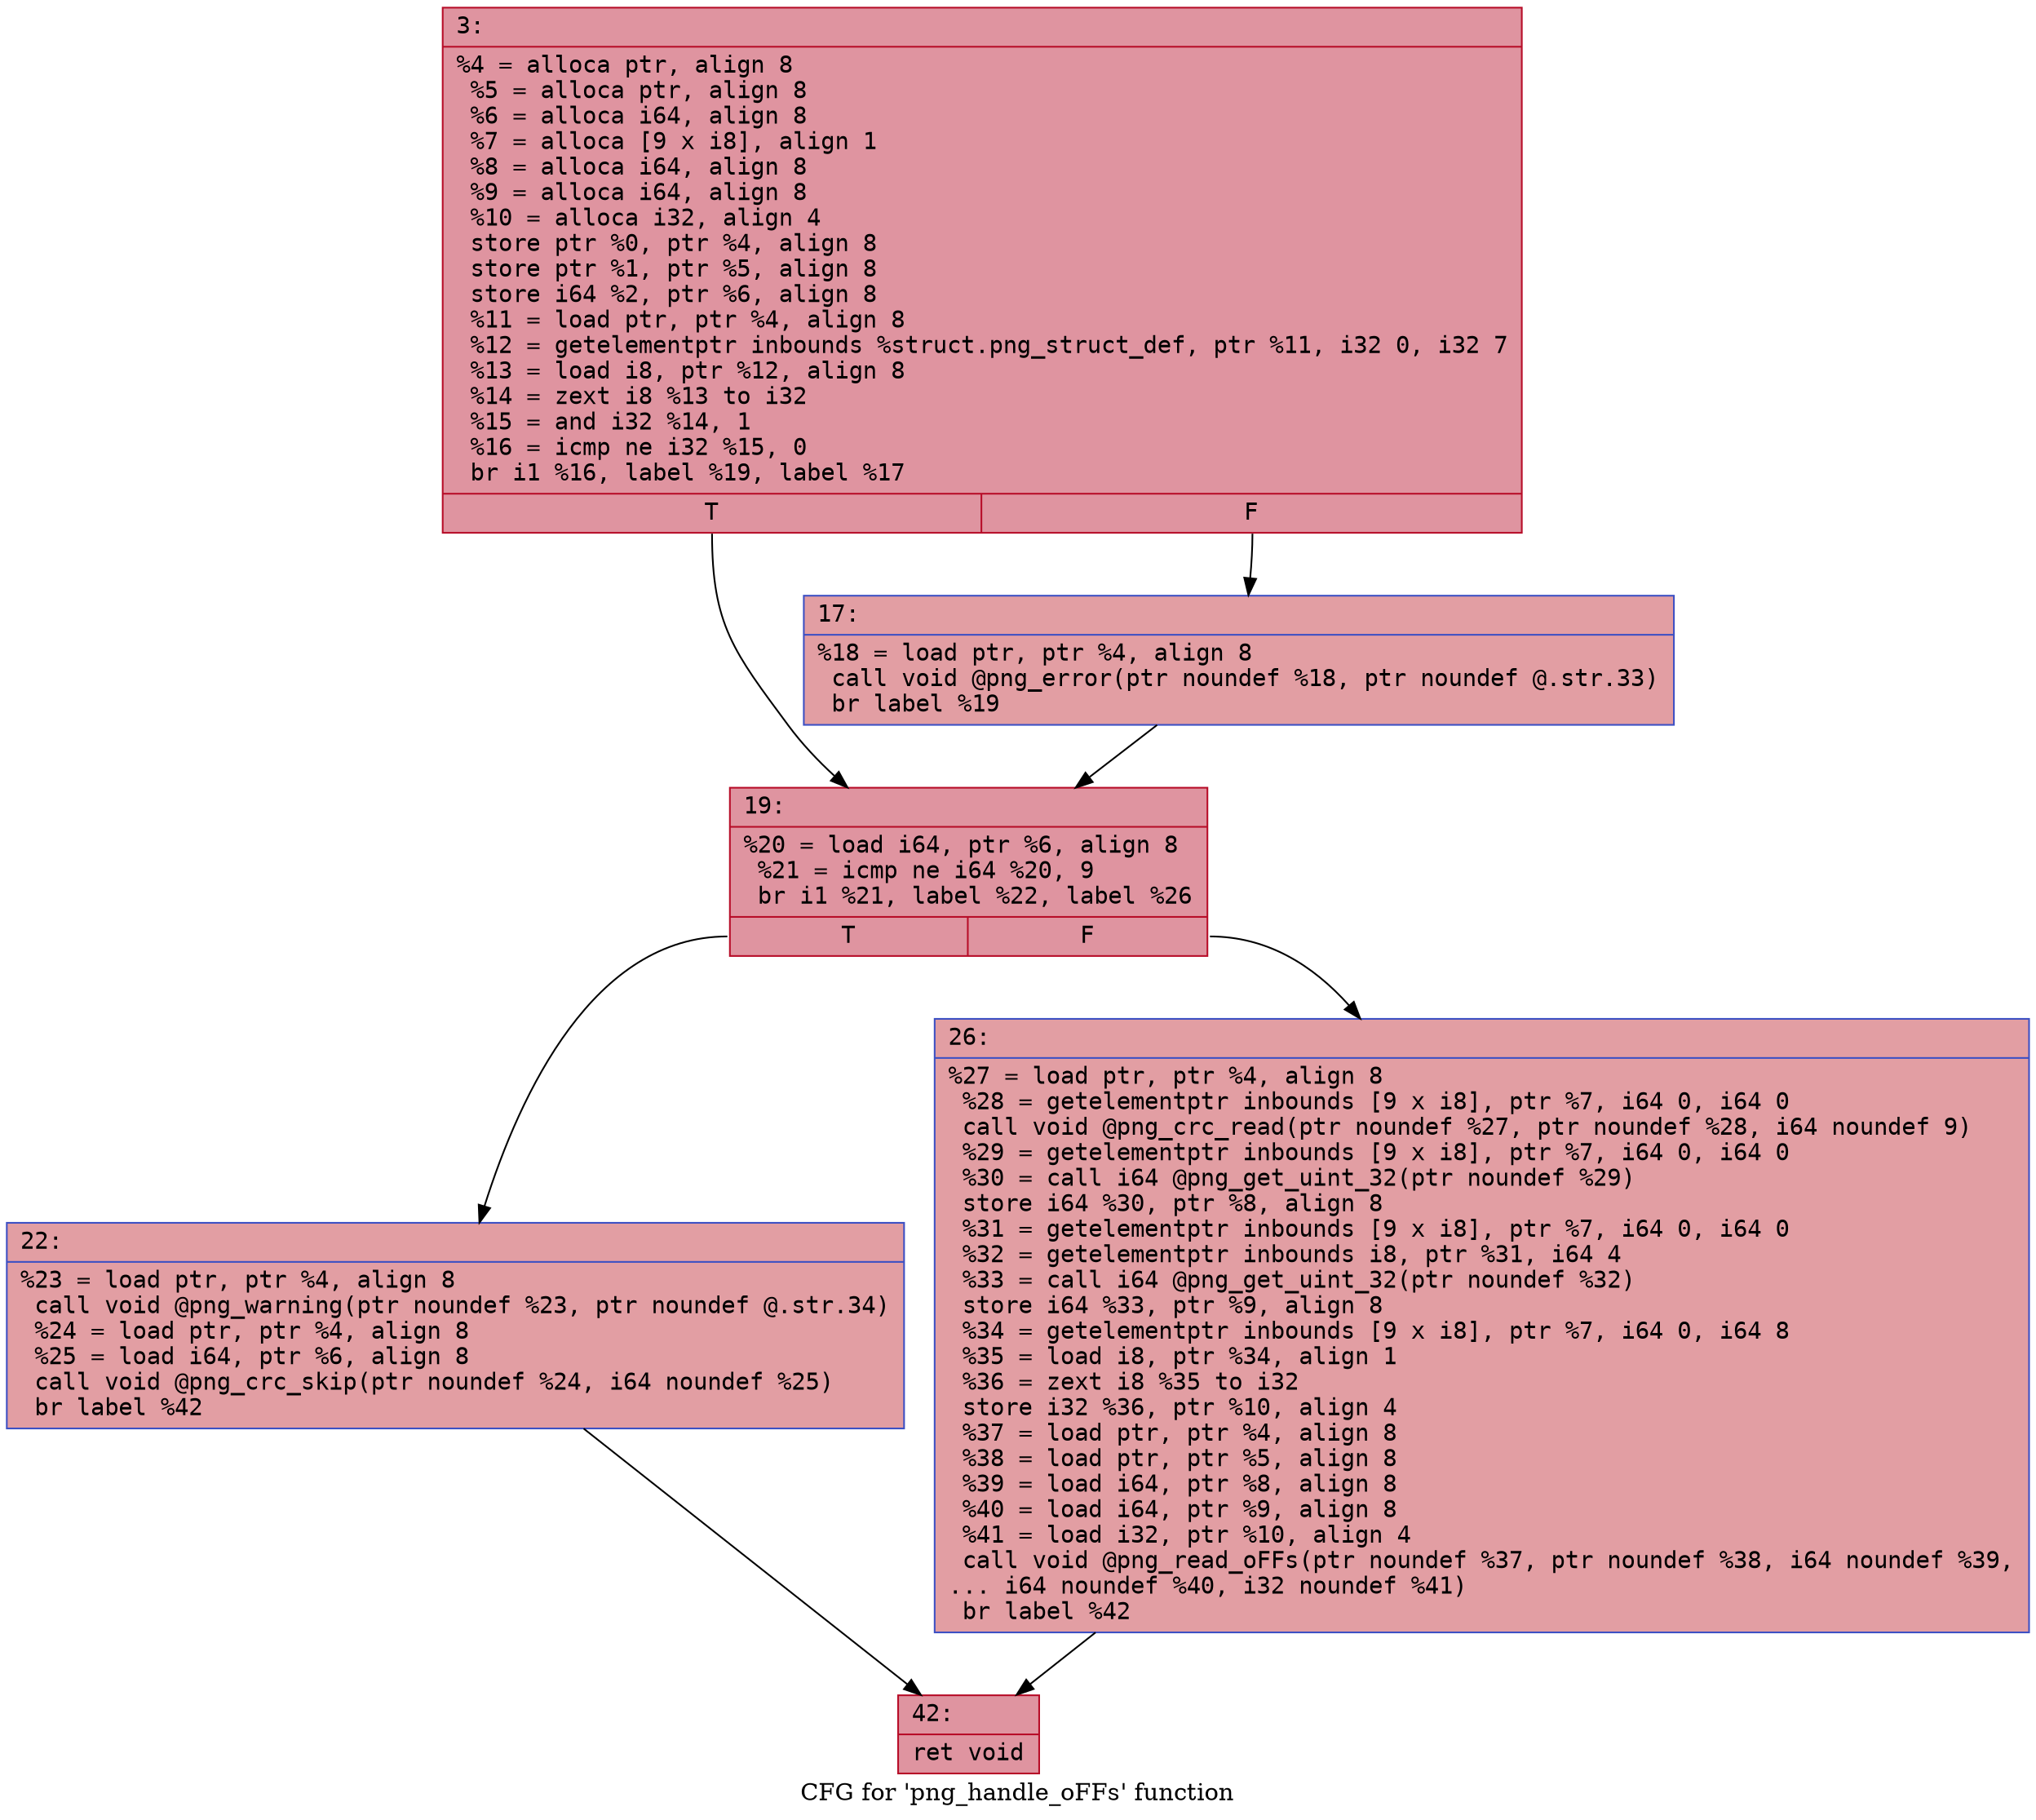 digraph "CFG for 'png_handle_oFFs' function" {
	label="CFG for 'png_handle_oFFs' function";

	Node0x600001f7d7c0 [shape=record,color="#b70d28ff", style=filled, fillcolor="#b70d2870" fontname="Courier",label="{3:\l|  %4 = alloca ptr, align 8\l  %5 = alloca ptr, align 8\l  %6 = alloca i64, align 8\l  %7 = alloca [9 x i8], align 1\l  %8 = alloca i64, align 8\l  %9 = alloca i64, align 8\l  %10 = alloca i32, align 4\l  store ptr %0, ptr %4, align 8\l  store ptr %1, ptr %5, align 8\l  store i64 %2, ptr %6, align 8\l  %11 = load ptr, ptr %4, align 8\l  %12 = getelementptr inbounds %struct.png_struct_def, ptr %11, i32 0, i32 7\l  %13 = load i8, ptr %12, align 8\l  %14 = zext i8 %13 to i32\l  %15 = and i32 %14, 1\l  %16 = icmp ne i32 %15, 0\l  br i1 %16, label %19, label %17\l|{<s0>T|<s1>F}}"];
	Node0x600001f7d7c0:s0 -> Node0x600001f7d860[tooltip="3 -> 19\nProbability 50.00%" ];
	Node0x600001f7d7c0:s1 -> Node0x600001f7d810[tooltip="3 -> 17\nProbability 50.00%" ];
	Node0x600001f7d810 [shape=record,color="#3d50c3ff", style=filled, fillcolor="#be242e70" fontname="Courier",label="{17:\l|  %18 = load ptr, ptr %4, align 8\l  call void @png_error(ptr noundef %18, ptr noundef @.str.33)\l  br label %19\l}"];
	Node0x600001f7d810 -> Node0x600001f7d860[tooltip="17 -> 19\nProbability 100.00%" ];
	Node0x600001f7d860 [shape=record,color="#b70d28ff", style=filled, fillcolor="#b70d2870" fontname="Courier",label="{19:\l|  %20 = load i64, ptr %6, align 8\l  %21 = icmp ne i64 %20, 9\l  br i1 %21, label %22, label %26\l|{<s0>T|<s1>F}}"];
	Node0x600001f7d860:s0 -> Node0x600001f7d8b0[tooltip="19 -> 22\nProbability 50.00%" ];
	Node0x600001f7d860:s1 -> Node0x600001f7d900[tooltip="19 -> 26\nProbability 50.00%" ];
	Node0x600001f7d8b0 [shape=record,color="#3d50c3ff", style=filled, fillcolor="#be242e70" fontname="Courier",label="{22:\l|  %23 = load ptr, ptr %4, align 8\l  call void @png_warning(ptr noundef %23, ptr noundef @.str.34)\l  %24 = load ptr, ptr %4, align 8\l  %25 = load i64, ptr %6, align 8\l  call void @png_crc_skip(ptr noundef %24, i64 noundef %25)\l  br label %42\l}"];
	Node0x600001f7d8b0 -> Node0x600001f7d950[tooltip="22 -> 42\nProbability 100.00%" ];
	Node0x600001f7d900 [shape=record,color="#3d50c3ff", style=filled, fillcolor="#be242e70" fontname="Courier",label="{26:\l|  %27 = load ptr, ptr %4, align 8\l  %28 = getelementptr inbounds [9 x i8], ptr %7, i64 0, i64 0\l  call void @png_crc_read(ptr noundef %27, ptr noundef %28, i64 noundef 9)\l  %29 = getelementptr inbounds [9 x i8], ptr %7, i64 0, i64 0\l  %30 = call i64 @png_get_uint_32(ptr noundef %29)\l  store i64 %30, ptr %8, align 8\l  %31 = getelementptr inbounds [9 x i8], ptr %7, i64 0, i64 0\l  %32 = getelementptr inbounds i8, ptr %31, i64 4\l  %33 = call i64 @png_get_uint_32(ptr noundef %32)\l  store i64 %33, ptr %9, align 8\l  %34 = getelementptr inbounds [9 x i8], ptr %7, i64 0, i64 8\l  %35 = load i8, ptr %34, align 1\l  %36 = zext i8 %35 to i32\l  store i32 %36, ptr %10, align 4\l  %37 = load ptr, ptr %4, align 8\l  %38 = load ptr, ptr %5, align 8\l  %39 = load i64, ptr %8, align 8\l  %40 = load i64, ptr %9, align 8\l  %41 = load i32, ptr %10, align 4\l  call void @png_read_oFFs(ptr noundef %37, ptr noundef %38, i64 noundef %39,\l... i64 noundef %40, i32 noundef %41)\l  br label %42\l}"];
	Node0x600001f7d900 -> Node0x600001f7d950[tooltip="26 -> 42\nProbability 100.00%" ];
	Node0x600001f7d950 [shape=record,color="#b70d28ff", style=filled, fillcolor="#b70d2870" fontname="Courier",label="{42:\l|  ret void\l}"];
}
